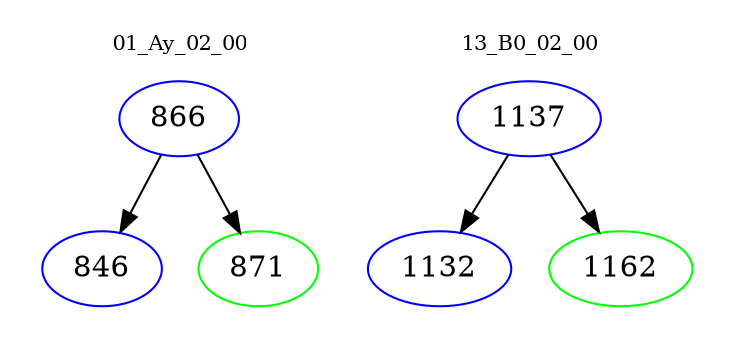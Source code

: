 digraph{
subgraph cluster_0 {
color = white
label = "01_Ay_02_00";
fontsize=10;
T0_866 [label="866", color="blue"]
T0_866 -> T0_846 [color="black"]
T0_846 [label="846", color="blue"]
T0_866 -> T0_871 [color="black"]
T0_871 [label="871", color="green"]
}
subgraph cluster_1 {
color = white
label = "13_B0_02_00";
fontsize=10;
T1_1137 [label="1137", color="blue"]
T1_1137 -> T1_1132 [color="black"]
T1_1132 [label="1132", color="blue"]
T1_1137 -> T1_1162 [color="black"]
T1_1162 [label="1162", color="green"]
}
}
